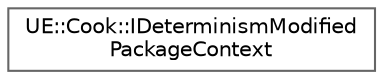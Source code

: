 digraph "Graphical Class Hierarchy"
{
 // INTERACTIVE_SVG=YES
 // LATEX_PDF_SIZE
  bgcolor="transparent";
  edge [fontname=Helvetica,fontsize=10,labelfontname=Helvetica,labelfontsize=10];
  node [fontname=Helvetica,fontsize=10,shape=box,height=0.2,width=0.4];
  rankdir="LR";
  Node0 [id="Node000000",label="UE::Cook::IDeterminismModified\lPackageContext",height=0.2,width=0.4,color="grey40", fillcolor="white", style="filled",URL="$d8/db0/structUE_1_1Cook_1_1IDeterminismModifiedPackageContext.html",tooltip="Extended data for IDeterminismModifiedExportContext."];
}

